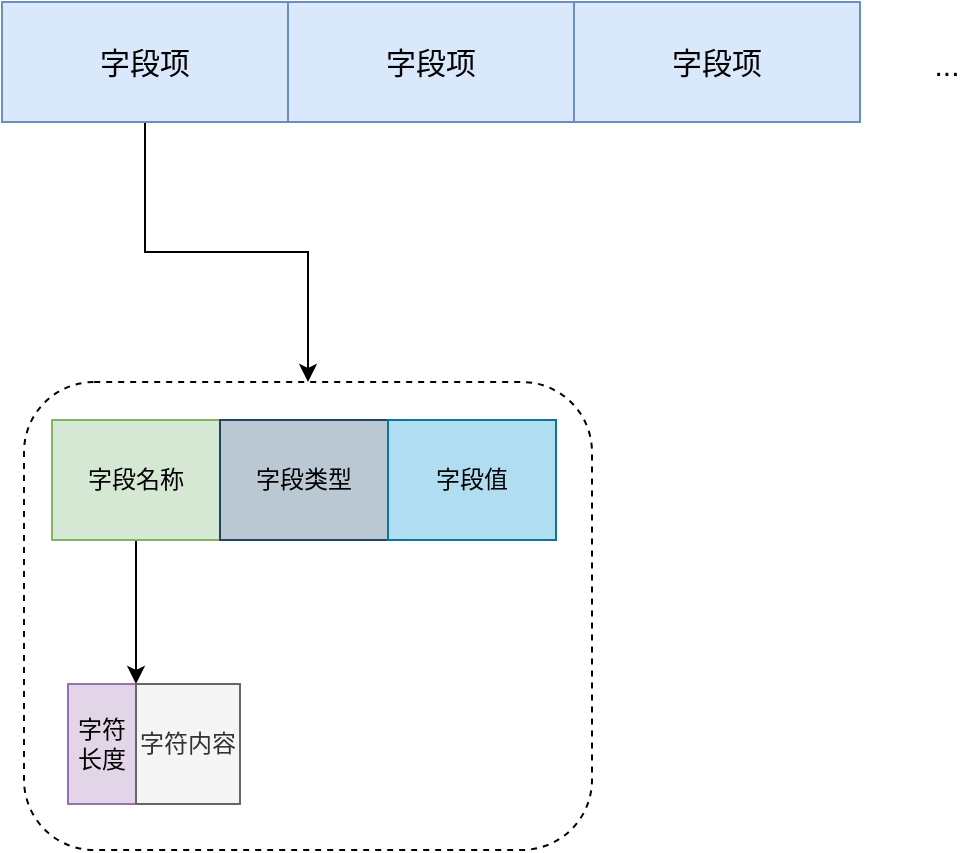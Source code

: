 <mxfile version="23.1.5" type="device">
  <diagram name="第 1 页" id="cTmBWzB4i62C-0hLC9Lw">
    <mxGraphModel dx="1025" dy="854" grid="0" gridSize="10" guides="1" tooltips="1" connect="1" arrows="1" fold="1" page="1" pageScale="1" pageWidth="583" pageHeight="690" math="0" shadow="0">
      <root>
        <mxCell id="0" />
        <mxCell id="1" parent="0" />
        <mxCell id="1qu8gLTCUTjECIXJqY8j-14" style="edgeStyle=orthogonalEdgeStyle;rounded=0;orthogonalLoop=1;jettySize=auto;html=1;entryX=0.5;entryY=0;entryDx=0;entryDy=0;" edge="1" parent="1" source="1qu8gLTCUTjECIXJqY8j-1" target="1qu8gLTCUTjECIXJqY8j-13">
          <mxGeometry relative="1" as="geometry" />
        </mxCell>
        <mxCell id="1qu8gLTCUTjECIXJqY8j-1" value="字段项" style="rounded=0;whiteSpace=wrap;html=1;fillColor=#dae8fc;strokeColor=#6c8ebf;fontSize=15;" vertex="1" parent="1">
          <mxGeometry x="17" y="70" width="143" height="60" as="geometry" />
        </mxCell>
        <mxCell id="1qu8gLTCUTjECIXJqY8j-2" value="字段项" style="rounded=0;whiteSpace=wrap;html=1;fillColor=#dae8fc;strokeColor=#6c8ebf;fontSize=15;" vertex="1" parent="1">
          <mxGeometry x="160" y="70" width="143" height="60" as="geometry" />
        </mxCell>
        <mxCell id="1qu8gLTCUTjECIXJqY8j-3" value="字段项" style="rounded=0;whiteSpace=wrap;html=1;fillColor=#dae8fc;strokeColor=#6c8ebf;fontSize=15;" vertex="1" parent="1">
          <mxGeometry x="303" y="70" width="143" height="60" as="geometry" />
        </mxCell>
        <mxCell id="1qu8gLTCUTjECIXJqY8j-4" value="..." style="text;html=1;align=center;verticalAlign=middle;resizable=0;points=[];autosize=1;strokeColor=none;fillColor=none;fontSize=15;" vertex="1" parent="1">
          <mxGeometry x="473" y="86" width="31" height="30" as="geometry" />
        </mxCell>
        <mxCell id="1qu8gLTCUTjECIXJqY8j-11" style="edgeStyle=orthogonalEdgeStyle;rounded=0;orthogonalLoop=1;jettySize=auto;html=1;entryX=0;entryY=0;entryDx=0;entryDy=0;" edge="1" parent="1" source="1qu8gLTCUTjECIXJqY8j-5" target="1qu8gLTCUTjECIXJqY8j-10">
          <mxGeometry relative="1" as="geometry" />
        </mxCell>
        <mxCell id="1qu8gLTCUTjECIXJqY8j-5" value="字段名称" style="rounded=0;whiteSpace=wrap;html=1;fillColor=#d5e8d4;strokeColor=#82b366;" vertex="1" parent="1">
          <mxGeometry x="42" y="279" width="84" height="60" as="geometry" />
        </mxCell>
        <mxCell id="1qu8gLTCUTjECIXJqY8j-6" value="字段类型" style="rounded=0;whiteSpace=wrap;html=1;fillColor=#bac8d3;strokeColor=#23445d;" vertex="1" parent="1">
          <mxGeometry x="126" y="279" width="84" height="60" as="geometry" />
        </mxCell>
        <mxCell id="1qu8gLTCUTjECIXJqY8j-7" value="字段值" style="rounded=0;whiteSpace=wrap;html=1;fillColor=#b1ddf0;strokeColor=#10739e;" vertex="1" parent="1">
          <mxGeometry x="210" y="279" width="84" height="60" as="geometry" />
        </mxCell>
        <mxCell id="1qu8gLTCUTjECIXJqY8j-9" value="字符长度" style="rounded=0;whiteSpace=wrap;html=1;fillColor=#e1d5e7;strokeColor=#9673a6;" vertex="1" parent="1">
          <mxGeometry x="50" y="411" width="34" height="60" as="geometry" />
        </mxCell>
        <mxCell id="1qu8gLTCUTjECIXJqY8j-10" value="字符内容" style="rounded=0;whiteSpace=wrap;html=1;fillColor=#f5f5f5;fontColor=#333333;strokeColor=#666666;" vertex="1" parent="1">
          <mxGeometry x="84" y="411" width="52" height="60" as="geometry" />
        </mxCell>
        <mxCell id="1qu8gLTCUTjECIXJqY8j-13" value="" style="rounded=1;whiteSpace=wrap;html=1;fillColor=none;dashed=1;" vertex="1" parent="1">
          <mxGeometry x="28" y="260" width="284" height="234" as="geometry" />
        </mxCell>
      </root>
    </mxGraphModel>
  </diagram>
</mxfile>
